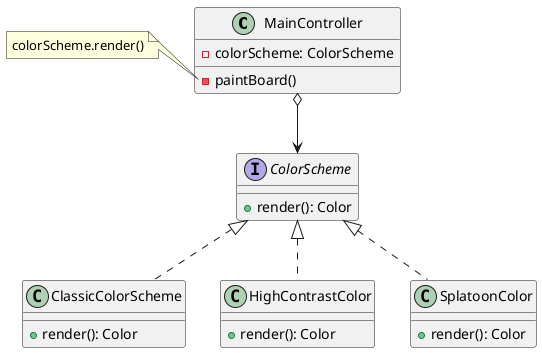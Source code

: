 @startuml

class MainController {
- colorScheme: ColorScheme
- paintBoard()
}

note left of MainController::paintBoard
colorScheme.render()
end note

interface ColorScheme {
+ render(): Color
}

class ClassicColorScheme {
+ render(): Color
}

class HighContrastColor {
+ render(): Color
}

class SplatoonColor {
+ render(): Color
}

MainController o--> ColorScheme
ColorScheme <|.. ClassicColorScheme
ColorScheme <|.. HighContrastColor
ColorScheme <|.. SplatoonColor

@enduml
